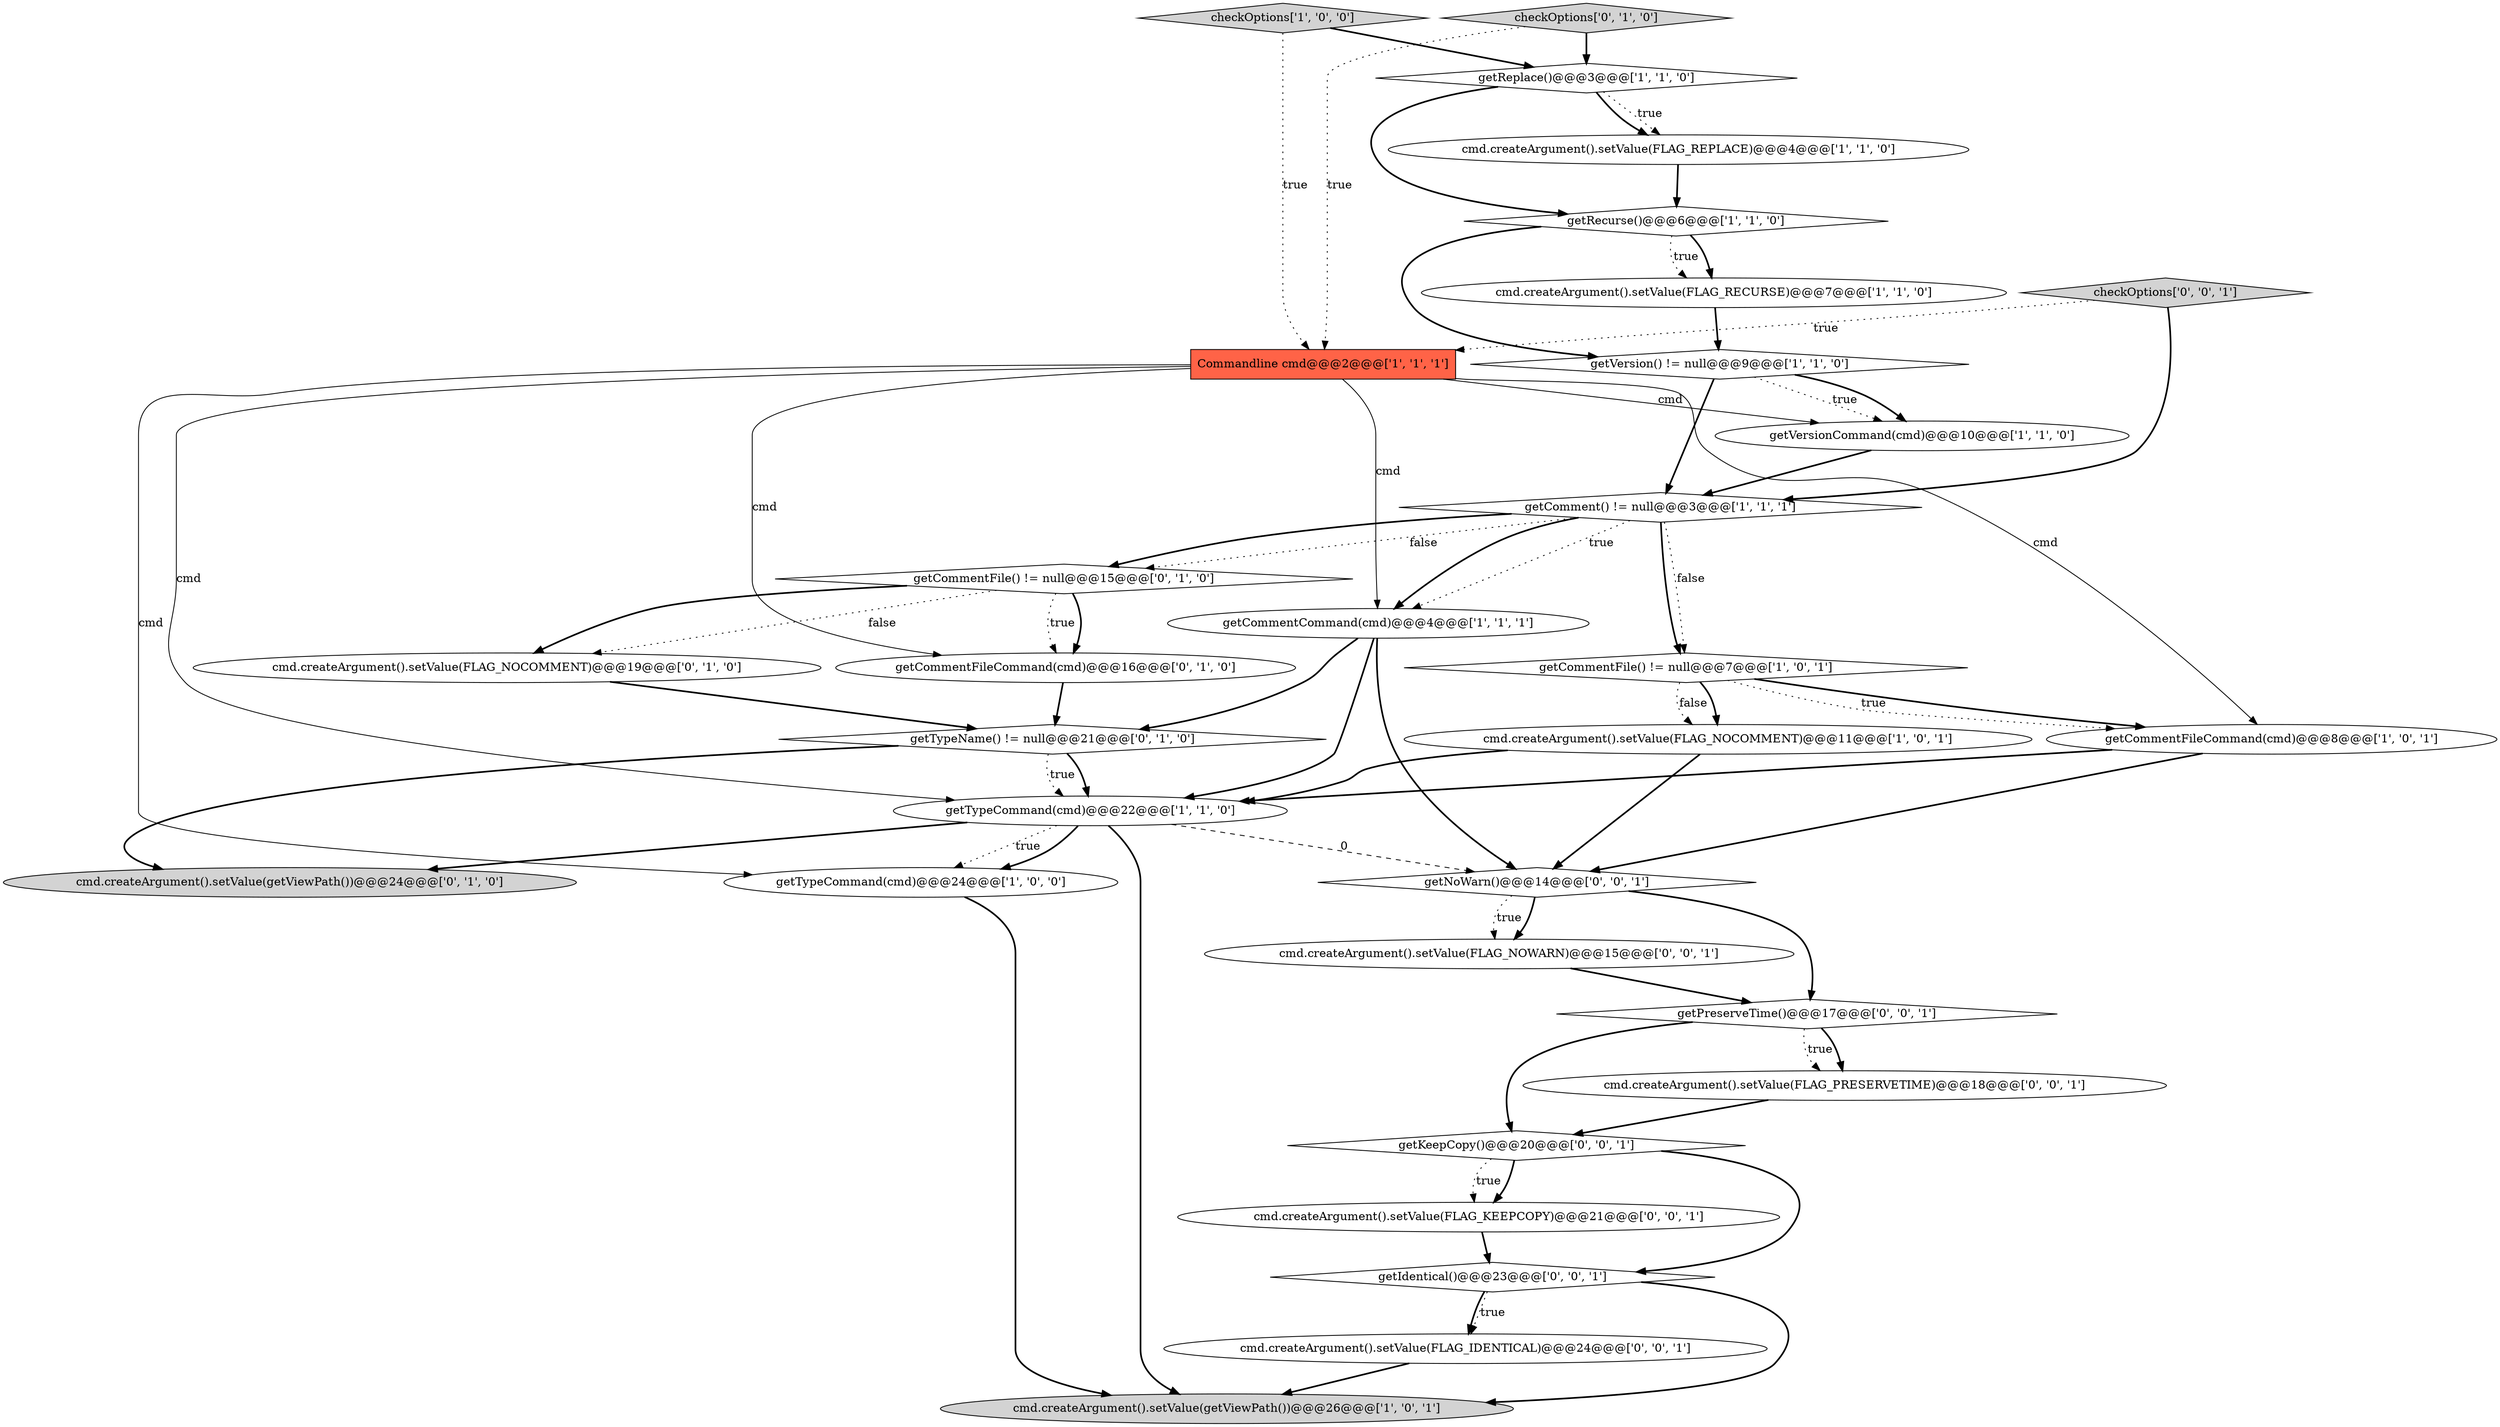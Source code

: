 digraph {
16 [style = filled, label = "getTypeName() != null@@@21@@@['0', '1', '0']", fillcolor = white, shape = diamond image = "AAA0AAABBB2BBB"];
21 [style = filled, label = "getCommentFileCommand(cmd)@@@16@@@['0', '1', '0']", fillcolor = white, shape = ellipse image = "AAA0AAABBB2BBB"];
28 [style = filled, label = "getPreserveTime()@@@17@@@['0', '0', '1']", fillcolor = white, shape = diamond image = "AAA0AAABBB3BBB"];
13 [style = filled, label = "getComment() != null@@@3@@@['1', '1', '1']", fillcolor = white, shape = diamond image = "AAA0AAABBB1BBB"];
17 [style = filled, label = "getCommentFile() != null@@@15@@@['0', '1', '0']", fillcolor = white, shape = diamond image = "AAA1AAABBB2BBB"];
3 [style = filled, label = "cmd.createArgument().setValue(FLAG_REPLACE)@@@4@@@['1', '1', '0']", fillcolor = white, shape = ellipse image = "AAA0AAABBB1BBB"];
6 [style = filled, label = "getCommentFile() != null@@@7@@@['1', '0', '1']", fillcolor = white, shape = diamond image = "AAA0AAABBB1BBB"];
15 [style = filled, label = "getTypeCommand(cmd)@@@22@@@['1', '1', '0']", fillcolor = white, shape = ellipse image = "AAA0AAABBB1BBB"];
11 [style = filled, label = "getCommentFileCommand(cmd)@@@8@@@['1', '0', '1']", fillcolor = white, shape = ellipse image = "AAA0AAABBB1BBB"];
8 [style = filled, label = "getTypeCommand(cmd)@@@24@@@['1', '0', '0']", fillcolor = white, shape = ellipse image = "AAA0AAABBB1BBB"];
20 [style = filled, label = "cmd.createArgument().setValue(FLAG_NOCOMMENT)@@@19@@@['0', '1', '0']", fillcolor = white, shape = ellipse image = "AAA0AAABBB2BBB"];
29 [style = filled, label = "cmd.createArgument().setValue(FLAG_PRESERVETIME)@@@18@@@['0', '0', '1']", fillcolor = white, shape = ellipse image = "AAA0AAABBB3BBB"];
4 [style = filled, label = "cmd.createArgument().setValue(getViewPath())@@@26@@@['1', '0', '1']", fillcolor = lightgray, shape = ellipse image = "AAA0AAABBB1BBB"];
24 [style = filled, label = "checkOptions['0', '0', '1']", fillcolor = lightgray, shape = diamond image = "AAA0AAABBB3BBB"];
25 [style = filled, label = "getIdentical()@@@23@@@['0', '0', '1']", fillcolor = white, shape = diamond image = "AAA0AAABBB3BBB"];
5 [style = filled, label = "Commandline cmd@@@2@@@['1', '1', '1']", fillcolor = tomato, shape = box image = "AAA0AAABBB1BBB"];
1 [style = filled, label = "getRecurse()@@@6@@@['1', '1', '0']", fillcolor = white, shape = diamond image = "AAA0AAABBB1BBB"];
2 [style = filled, label = "getReplace()@@@3@@@['1', '1', '0']", fillcolor = white, shape = diamond image = "AAA0AAABBB1BBB"];
14 [style = filled, label = "getVersionCommand(cmd)@@@10@@@['1', '1', '0']", fillcolor = white, shape = ellipse image = "AAA0AAABBB1BBB"];
10 [style = filled, label = "cmd.createArgument().setValue(FLAG_RECURSE)@@@7@@@['1', '1', '0']", fillcolor = white, shape = ellipse image = "AAA0AAABBB1BBB"];
0 [style = filled, label = "cmd.createArgument().setValue(FLAG_NOCOMMENT)@@@11@@@['1', '0', '1']", fillcolor = white, shape = ellipse image = "AAA0AAABBB1BBB"];
19 [style = filled, label = "cmd.createArgument().setValue(getViewPath())@@@24@@@['0', '1', '0']", fillcolor = lightgray, shape = ellipse image = "AAA0AAABBB2BBB"];
30 [style = filled, label = "getNoWarn()@@@14@@@['0', '0', '1']", fillcolor = white, shape = diamond image = "AAA0AAABBB3BBB"];
7 [style = filled, label = "checkOptions['1', '0', '0']", fillcolor = lightgray, shape = diamond image = "AAA0AAABBB1BBB"];
9 [style = filled, label = "getVersion() != null@@@9@@@['1', '1', '0']", fillcolor = white, shape = diamond image = "AAA0AAABBB1BBB"];
22 [style = filled, label = "cmd.createArgument().setValue(FLAG_KEEPCOPY)@@@21@@@['0', '0', '1']", fillcolor = white, shape = ellipse image = "AAA0AAABBB3BBB"];
23 [style = filled, label = "cmd.createArgument().setValue(FLAG_NOWARN)@@@15@@@['0', '0', '1']", fillcolor = white, shape = ellipse image = "AAA0AAABBB3BBB"];
26 [style = filled, label = "getKeepCopy()@@@20@@@['0', '0', '1']", fillcolor = white, shape = diamond image = "AAA0AAABBB3BBB"];
18 [style = filled, label = "checkOptions['0', '1', '0']", fillcolor = lightgray, shape = diamond image = "AAA0AAABBB2BBB"];
27 [style = filled, label = "cmd.createArgument().setValue(FLAG_IDENTICAL)@@@24@@@['0', '0', '1']", fillcolor = white, shape = ellipse image = "AAA0AAABBB3BBB"];
12 [style = filled, label = "getCommentCommand(cmd)@@@4@@@['1', '1', '1']", fillcolor = white, shape = ellipse image = "AAA0AAABBB1BBB"];
26->22 [style = bold, label=""];
24->13 [style = bold, label=""];
2->3 [style = dotted, label="true"];
1->9 [style = bold, label=""];
1->10 [style = bold, label=""];
5->14 [style = solid, label="cmd"];
18->2 [style = bold, label=""];
8->4 [style = bold, label=""];
20->16 [style = bold, label=""];
9->14 [style = dotted, label="true"];
17->21 [style = bold, label=""];
27->4 [style = bold, label=""];
18->5 [style = dotted, label="true"];
5->12 [style = solid, label="cmd"];
5->8 [style = solid, label="cmd"];
10->9 [style = bold, label=""];
12->15 [style = bold, label=""];
6->11 [style = bold, label=""];
6->0 [style = bold, label=""];
15->4 [style = bold, label=""];
13->17 [style = bold, label=""];
9->13 [style = bold, label=""];
14->13 [style = bold, label=""];
13->6 [style = dotted, label="false"];
13->6 [style = bold, label=""];
21->16 [style = bold, label=""];
16->15 [style = bold, label=""];
15->19 [style = bold, label=""];
28->26 [style = bold, label=""];
11->15 [style = bold, label=""];
15->30 [style = dashed, label="0"];
17->20 [style = bold, label=""];
16->15 [style = dotted, label="true"];
12->30 [style = bold, label=""];
13->17 [style = dotted, label="false"];
17->20 [style = dotted, label="false"];
3->1 [style = bold, label=""];
2->3 [style = bold, label=""];
7->5 [style = dotted, label="true"];
12->16 [style = bold, label=""];
11->30 [style = bold, label=""];
15->8 [style = dotted, label="true"];
25->27 [style = dotted, label="true"];
26->25 [style = bold, label=""];
13->12 [style = bold, label=""];
25->4 [style = bold, label=""];
0->15 [style = bold, label=""];
5->21 [style = solid, label="cmd"];
22->25 [style = bold, label=""];
5->15 [style = solid, label="cmd"];
30->23 [style = bold, label=""];
24->5 [style = dotted, label="true"];
2->1 [style = bold, label=""];
5->11 [style = solid, label="cmd"];
9->14 [style = bold, label=""];
30->28 [style = bold, label=""];
0->30 [style = bold, label=""];
17->21 [style = dotted, label="true"];
6->0 [style = dotted, label="false"];
23->28 [style = bold, label=""];
16->19 [style = bold, label=""];
25->27 [style = bold, label=""];
13->12 [style = dotted, label="true"];
15->8 [style = bold, label=""];
26->22 [style = dotted, label="true"];
28->29 [style = dotted, label="true"];
1->10 [style = dotted, label="true"];
30->23 [style = dotted, label="true"];
28->29 [style = bold, label=""];
6->11 [style = dotted, label="true"];
29->26 [style = bold, label=""];
7->2 [style = bold, label=""];
}
